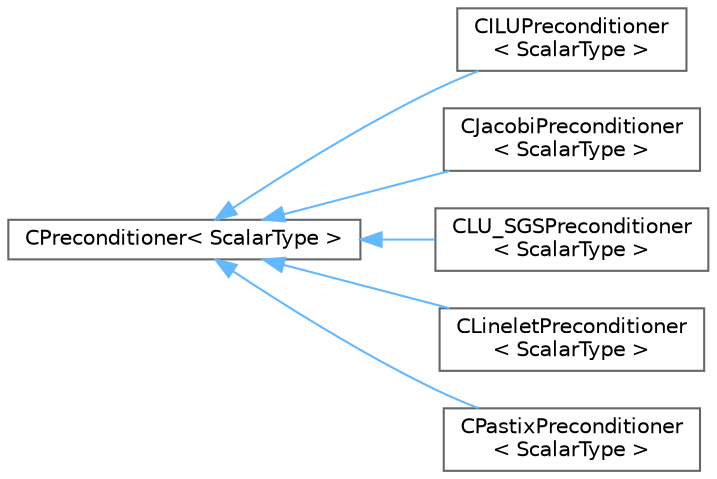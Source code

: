 digraph "Graphical Class Hierarchy"
{
 // LATEX_PDF_SIZE
  bgcolor="transparent";
  edge [fontname=Helvetica,fontsize=10,labelfontname=Helvetica,labelfontsize=10];
  node [fontname=Helvetica,fontsize=10,shape=box,height=0.2,width=0.4];
  rankdir="LR";
  Node0 [id="Node000000",label="CPreconditioner\< ScalarType \>",height=0.2,width=0.4,color="grey40", fillcolor="white", style="filled",URL="$classCPreconditioner.html",tooltip="Abstract base class for defining a preconditioning operation."];
  Node0 -> Node1 [id="edge319_Node000000_Node000001",dir="back",color="steelblue1",style="solid",tooltip=" "];
  Node1 [id="Node000001",label="CILUPreconditioner\l\< ScalarType \>",height=0.2,width=0.4,color="grey40", fillcolor="white", style="filled",URL="$classCILUPreconditioner.html",tooltip="Specialization of preconditioner that uses CSysMatrix class."];
  Node0 -> Node2 [id="edge320_Node000000_Node000002",dir="back",color="steelblue1",style="solid",tooltip=" "];
  Node2 [id="Node000002",label="CJacobiPreconditioner\l\< ScalarType \>",height=0.2,width=0.4,color="grey40", fillcolor="white", style="filled",URL="$classCJacobiPreconditioner.html",tooltip="Specialization of preconditioner that uses CSysMatrix class."];
  Node0 -> Node3 [id="edge321_Node000000_Node000003",dir="back",color="steelblue1",style="solid",tooltip=" "];
  Node3 [id="Node000003",label="CLU_SGSPreconditioner\l\< ScalarType \>",height=0.2,width=0.4,color="grey40", fillcolor="white", style="filled",URL="$classCLU__SGSPreconditioner.html",tooltip="Specialization of preconditioner that uses CSysMatrix class."];
  Node0 -> Node4 [id="edge322_Node000000_Node000004",dir="back",color="steelblue1",style="solid",tooltip=" "];
  Node4 [id="Node000004",label="CLineletPreconditioner\l\< ScalarType \>",height=0.2,width=0.4,color="grey40", fillcolor="white", style="filled",URL="$classCLineletPreconditioner.html",tooltip="Specialization of preconditioner that uses CSysMatrix class."];
  Node0 -> Node5 [id="edge323_Node000000_Node000005",dir="back",color="steelblue1",style="solid",tooltip=" "];
  Node5 [id="Node000005",label="CPastixPreconditioner\l\< ScalarType \>",height=0.2,width=0.4,color="grey40", fillcolor="white", style="filled",URL="$classCPastixPreconditioner.html",tooltip="Specialization of preconditioner that uses PaStiX to factorize a CSysMatrix."];
}
